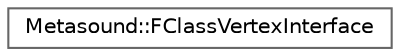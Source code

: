 digraph "Graphical Class Hierarchy"
{
 // INTERACTIVE_SVG=YES
 // LATEX_PDF_SIZE
  bgcolor="transparent";
  edge [fontname=Helvetica,fontsize=10,labelfontname=Helvetica,labelfontsize=10];
  node [fontname=Helvetica,fontsize=10,shape=box,height=0.2,width=0.4];
  rankdir="LR";
  Node0 [id="Node000000",label="Metasound::FClassVertexInterface",height=0.2,width=0.4,color="grey40", fillcolor="white", style="filled",URL="$d0/d99/classMetasound_1_1FClassVertexInterface.html",tooltip=" "];
}
